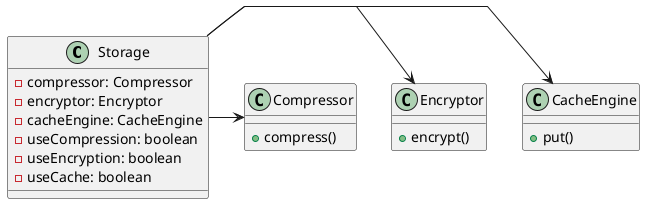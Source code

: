 @startuml

skinparam linetype polyline
'skinparam linetype ortho

class Storage {
  - compressor: Compressor
  - encryptor: Encryptor
  - cacheEngine: CacheEngine
  - useCompression: boolean
  - useEncryption: boolean
  - useCache: boolean
}

class Compressor {
  + compress()
}

class Encryptor {
  + encrypt()
}

class CacheEngine {
  + put()
}

Storage -> CacheEngine
Storage -> Encryptor
Storage -> Compressor

@enduml
